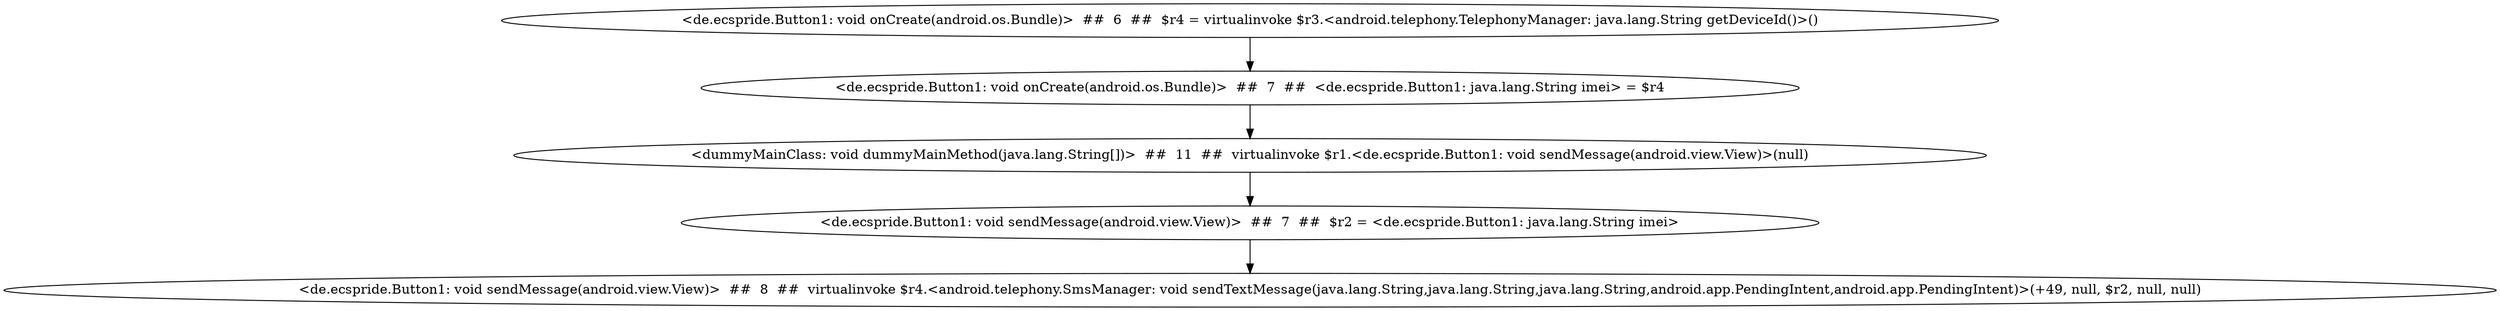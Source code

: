 digraph g{ 
 0[ label = "<de.ecspride.Button1: void sendMessage(android.view.View)>  ##  8  ##  virtualinvoke $r4.<android.telephony.SmsManager: void sendTextMessage(java.lang.String,java.lang.String,java.lang.String,android.app.PendingIntent,android.app.PendingIntent)>(+49, null, $r2, null, null)" ];
1[ label = "<de.ecspride.Button1: void onCreate(android.os.Bundle)>  ##  6  ##  $r4 = virtualinvoke $r3.<android.telephony.TelephonyManager: java.lang.String getDeviceId()>()" ];
	 1 ->  2;
2[ label = "<de.ecspride.Button1: void onCreate(android.os.Bundle)>  ##  7  ##  <de.ecspride.Button1: java.lang.String imei> = $r4" ];
	 2 ->  3;
3[ label = "<dummyMainClass: void dummyMainMethod(java.lang.String[])>  ##  11  ##  virtualinvoke $r1.<de.ecspride.Button1: void sendMessage(android.view.View)>(null)" ];
	 3 ->  4;
4[ label = "<de.ecspride.Button1: void sendMessage(android.view.View)>  ##  7  ##  $r2 = <de.ecspride.Button1: java.lang.String imei>" ];
	 4 ->  0;
}